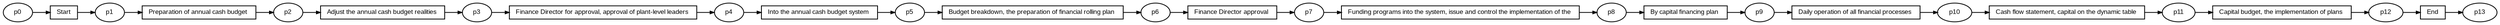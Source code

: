 digraph G {ranksep=".3"; fontsize="8"; remincross=true; margin="0.0,0.0"; fontname="Arial";rankdir="LR"; 
edge [arrowsize="0.5"];
node [height=".2",width=".2",fontname="Arial",fontsize="8"];
t0 [shape="box",label="Finance Director approval "];
t1 [shape="box",label="Budget breakdown, the preparation of financial rolling plan "];
t2 [shape="box",label="Into the annual cash budget system "];
t3 [shape="box",label="Finance Director for approval, approval of plant-level leaders "];
t4 [shape="box",label="Adjust the annual cash budget realities "];
t5 [shape="box",label="End"];
t6 [shape="box",label="Capital budget, the implementation of plans "];
t7 [shape="box",label="Cash flow statement, capital on the dynamic table "];
t8 [shape="box",label="Preparation of annual cash budget "];
t9 [shape="box",label="Start"];
t10 [shape="box",label="Daily operation of all financial processes "];
t11 [shape="box",label="By capital financing plan "];
t12 [shape="box",label="Funding programs into the system, issue and control the implementation of the "];
p0 [shape="oval",label="p12"];
p1 [shape="oval",label="p11"];
p2 [shape="oval",label="p10"];
p3 [shape="oval",label="p1"];
p4 [shape="oval",label="p0"];
p5 [shape="oval",label="p9"];
p6 [shape="oval",label="p8"];
p7 [shape="oval",label="p7"];
p8 [shape="oval",label="p6"];
p9 [shape="oval",label="p5"];
p10 [shape="oval",label="p4"];
p11 [shape="oval",label="p3"];
p12 [shape="oval",label="p2"];
p13 [shape="oval",label="p13"];
t8 -> p12[label=""];
p10 -> t2[label=""];
t11 -> p5[label=""];
p2 -> t7[label=""];
t10 -> p2[label=""];
p1 -> t6[label=""];
p5 -> t10[label=""];
p0 -> t5[label=""];
t9 -> p3[label=""];
t7 -> p1[label=""];
t1 -> p8[label=""];
t0 -> p7[label=""];
t12 -> p6[label=""];
t4 -> p11[label=""];
p4 -> t9[label=""];
p7 -> t12[label=""];
p9 -> t1[label=""];
t3 -> p10[label=""];
p8 -> t0[label=""];
p6 -> t11[label=""];
p3 -> t8[label=""];
t2 -> p9[label=""];
p12 -> t4[label=""];
t6 -> p0[label=""];
p11 -> t3[label=""];
t5 -> p13[label=""];
}
